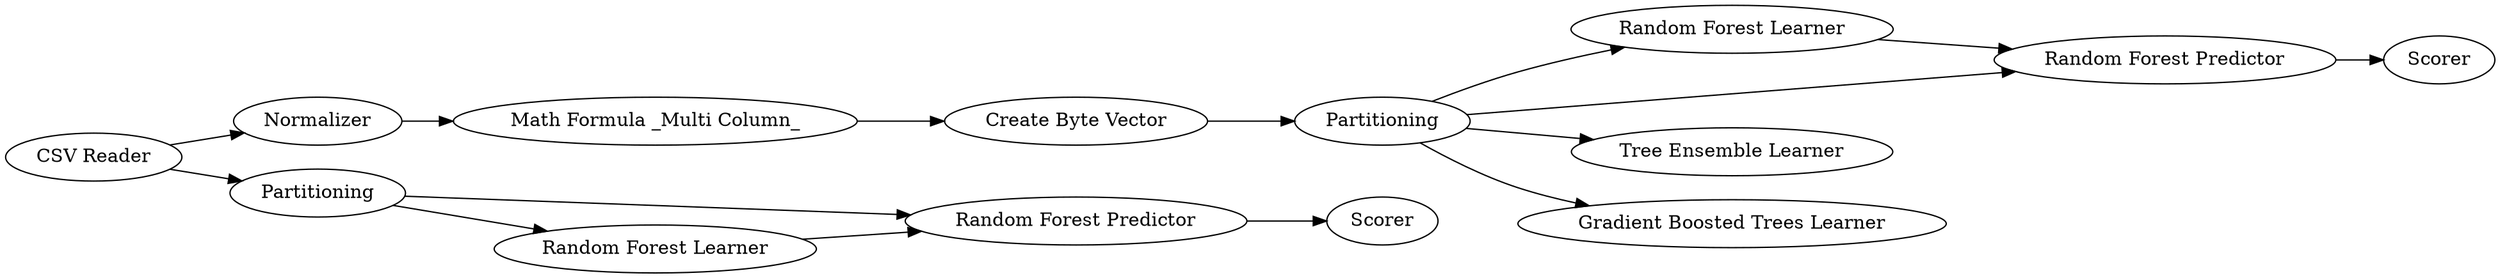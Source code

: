 digraph {
	9 [label=Partitioning]
	10 [label="Random Forest Learner"]
	11 [label="Random Forest Predictor"]
	12 [label=Scorer]
	31 [label="Create Byte Vector"]
	34 [label="CSV Reader"]
	35 [label="Math Formula _Multi Column_"]
	36 [label=Normalizer]
	37 [label="Random Forest Predictor"]
	38 [label=Partitioning]
	39 [label=Scorer]
	40 [label="Random Forest Learner"]
	41 [label="Tree Ensemble Learner"]
	42 [label="Gradient Boosted Trees Learner"]
	9 -> 41
	9 -> 11
	9 -> 10
	9 -> 42
	10 -> 11
	11 -> 12
	31 -> 9
	34 -> 38
	34 -> 36
	35 -> 31
	36 -> 35
	37 -> 39
	38 -> 37
	38 -> 40
	40 -> 37
	rankdir=LR
}
